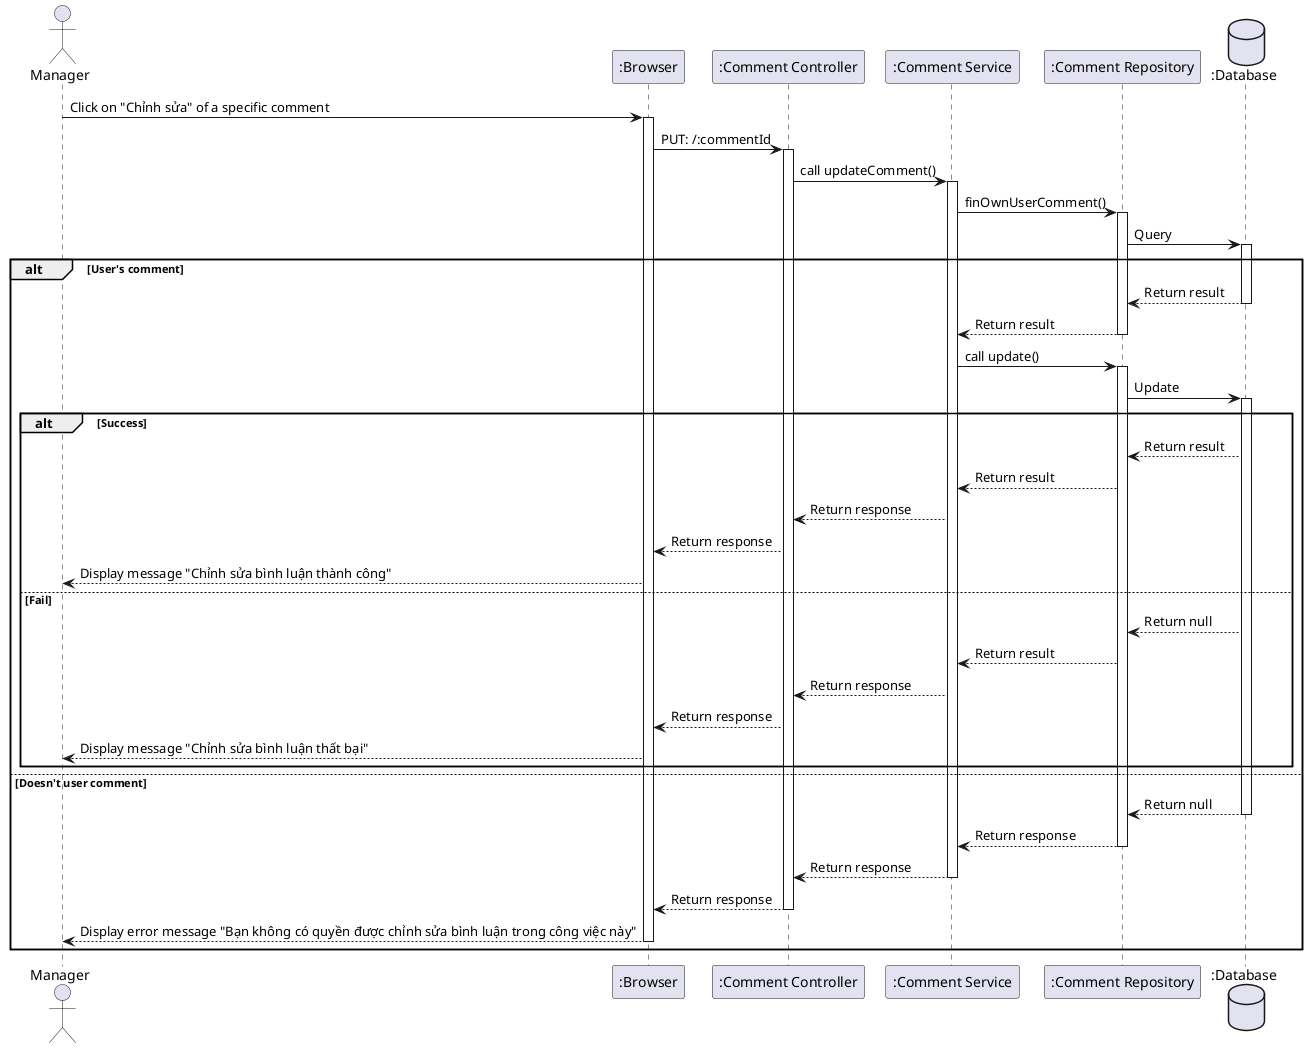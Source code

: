 @startuml
actor Manager as user
participant ":Browser" as a
participant ":Comment Controller" as b
participant ":Comment Service" as c
participant ":Comment Repository" as e
database ":Database" as f

user -> a++: Click on "Chỉnh sửa" of a specific comment
a -> b++: PUT: /:commentId
b -> c++: call updateComment()
c -> e++: finOwnUserComment()
e -> f++: Query
alt User's comment
    f --> e--: Return result
    e --> c--: Return result
    c -> e++: call update()
    e -> f++: Update
    alt Success
        f --> e: Return result
        e --> c: Return result
        c --> b: Return response
        b --> a: Return response
        a --> user: Display message "Chỉnh sửa bình luận thành công"
    else Fail
         f --> e: Return null
         e --> c: Return result
         c --> b: Return response
         b --> a: Return response
         a --> user: Display message "Chỉnh sửa bình luận thất bại"
    end
else Doesn't user comment
    f --> e--: Return null
    e --> c--: Return response
    c --> b--: Return response
    b --> a--: Return response
    a --> user--: Display error message "Bạn không có quyền được chỉnh sửa bình luận trong công việc này"
end
@enduml